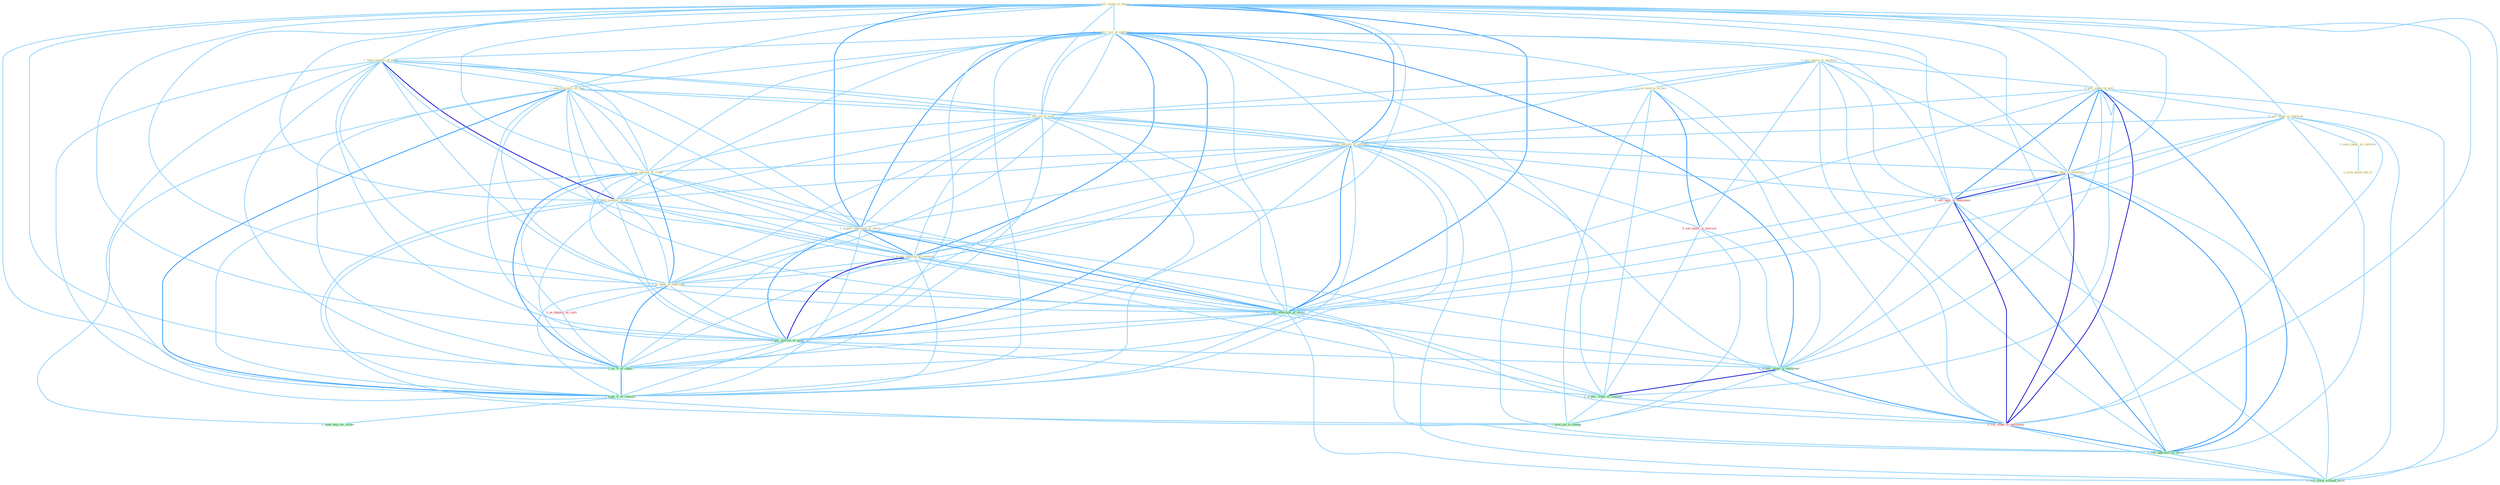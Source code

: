 Graph G{ 
    node
    [shape=polygon,style=filled,width=.5,height=.06,color="#BDFCC9",fixedsize=true,fontsize=4,
    fontcolor="#2f4f4f"];
    {node
    [color="#ffffe0", fontcolor="#8b7d6b"] "1_sell_chunk_of_share " "1_see_return_to_portfolio " "1_acquir_rest_of_entitynam " "0_sell_stake_to_unit " "0_sell_them_at_mark-up " "1_hold_smatter_of_bond " "1_seen_chanc_at_commiss " "1_seek_recoveri_of_fund " "0_see_exercis_in_fact " "1_see_lot_of_evid " "1_sell_portion_of_portfolio " "0_sell_busi_to_entitynam " "1_us_amount_of_crude " "1_seen_anyth_like_it " "1_hold_smatter_of_secur " "1_acquir_othernum_of_share " "1_acquir_million_of_common " "1_us_base_of_othernum "}
{node [color="#fff0f5", fontcolor="#b22222"] "0_sell_oper_to_entitynam " "0_see_vaniti_in_everyon " "0_us_deposit_as_cach " "0_sell_stake_to_entitynam "}
edge [color="#B0E2FF"];

	"1_sell_chunk_of_share " -- "1_acquir_rest_of_entitynam " [w="1", color="#87cefa" ];
	"1_sell_chunk_of_share " -- "0_sell_stake_to_unit " [w="1", color="#87cefa" ];
	"1_sell_chunk_of_share " -- "0_sell_them_at_mark-up " [w="1", color="#87cefa" ];
	"1_sell_chunk_of_share " -- "1_hold_smatter_of_bond " [w="1", color="#87cefa" ];
	"1_sell_chunk_of_share " -- "1_seek_recoveri_of_fund " [w="1", color="#87cefa" ];
	"1_sell_chunk_of_share " -- "1_see_lot_of_evid " [w="1", color="#87cefa" ];
	"1_sell_chunk_of_share " -- "1_sell_portion_of_portfolio " [w="2", color="#1e90ff" , len=0.8];
	"1_sell_chunk_of_share " -- "0_sell_busi_to_entitynam " [w="1", color="#87cefa" ];
	"1_sell_chunk_of_share " -- "1_us_amount_of_crude " [w="1", color="#87cefa" ];
	"1_sell_chunk_of_share " -- "1_hold_smatter_of_secur " [w="1", color="#87cefa" ];
	"1_sell_chunk_of_share " -- "1_acquir_othernum_of_share " [w="2", color="#1e90ff" , len=0.8];
	"1_sell_chunk_of_share " -- "1_acquir_million_of_common " [w="1", color="#87cefa" ];
	"1_sell_chunk_of_share " -- "1_us_base_of_othernum " [w="1", color="#87cefa" ];
	"1_sell_chunk_of_share " -- "0_sell_oper_to_entitynam " [w="1", color="#87cefa" ];
	"1_sell_chunk_of_share " -- "1_sell_othernum_of_model " [w="2", color="#1e90ff" , len=0.8];
	"1_sell_chunk_of_share " -- "1_acquir_million_of_asset " [w="1", color="#87cefa" ];
	"1_sell_chunk_of_share " -- "0_sell_stake_to_entitynam " [w="1", color="#87cefa" ];
	"1_sell_chunk_of_share " -- "1_us_%_of_capac " [w="1", color="#87cefa" ];
	"1_sell_chunk_of_share " -- "1_sell_approach_to_client " [w="1", color="#87cefa" ];
	"1_sell_chunk_of_share " -- "0_sell_stock_without_hitch " [w="1", color="#87cefa" ];
	"1_sell_chunk_of_share " -- "1_seek_%_of_concern " [w="1", color="#87cefa" ];
	"1_see_return_to_portfolio " -- "0_sell_stake_to_unit " [w="1", color="#87cefa" ];
	"1_see_return_to_portfolio " -- "0_see_exercis_in_fact " [w="1", color="#87cefa" ];
	"1_see_return_to_portfolio " -- "1_see_lot_of_evid " [w="1", color="#87cefa" ];
	"1_see_return_to_portfolio " -- "1_sell_portion_of_portfolio " [w="1", color="#87cefa" ];
	"1_see_return_to_portfolio " -- "0_sell_busi_to_entitynam " [w="1", color="#87cefa" ];
	"1_see_return_to_portfolio " -- "0_sell_oper_to_entitynam " [w="1", color="#87cefa" ];
	"1_see_return_to_portfolio " -- "0_see_vaniti_in_everyon " [w="1", color="#87cefa" ];
	"1_see_return_to_portfolio " -- "0_sell_stake_to_entitynam " [w="1", color="#87cefa" ];
	"1_see_return_to_portfolio " -- "1_sell_approach_to_client " [w="1", color="#87cefa" ];
	"1_acquir_rest_of_entitynam " -- "1_hold_smatter_of_bond " [w="1", color="#87cefa" ];
	"1_acquir_rest_of_entitynam " -- "1_seek_recoveri_of_fund " [w="1", color="#87cefa" ];
	"1_acquir_rest_of_entitynam " -- "1_see_lot_of_evid " [w="1", color="#87cefa" ];
	"1_acquir_rest_of_entitynam " -- "1_sell_portion_of_portfolio " [w="1", color="#87cefa" ];
	"1_acquir_rest_of_entitynam " -- "0_sell_busi_to_entitynam " [w="1", color="#87cefa" ];
	"1_acquir_rest_of_entitynam " -- "1_us_amount_of_crude " [w="1", color="#87cefa" ];
	"1_acquir_rest_of_entitynam " -- "1_hold_smatter_of_secur " [w="1", color="#87cefa" ];
	"1_acquir_rest_of_entitynam " -- "1_acquir_othernum_of_share " [w="2", color="#1e90ff" , len=0.8];
	"1_acquir_rest_of_entitynam " -- "1_acquir_million_of_common " [w="2", color="#1e90ff" , len=0.8];
	"1_acquir_rest_of_entitynam " -- "1_us_base_of_othernum " [w="1", color="#87cefa" ];
	"1_acquir_rest_of_entitynam " -- "0_sell_oper_to_entitynam " [w="1", color="#87cefa" ];
	"1_acquir_rest_of_entitynam " -- "1_sell_othernum_of_model " [w="1", color="#87cefa" ];
	"1_acquir_rest_of_entitynam " -- "1_acquir_million_of_asset " [w="2", color="#1e90ff" , len=0.8];
	"1_acquir_rest_of_entitynam " -- "1_acquir_stake_in_entitynam " [w="2", color="#1e90ff" , len=0.8];
	"1_acquir_rest_of_entitynam " -- "1_acquir_stake_in_compani " [w="1", color="#87cefa" ];
	"1_acquir_rest_of_entitynam " -- "0_sell_stake_to_entitynam " [w="1", color="#87cefa" ];
	"1_acquir_rest_of_entitynam " -- "1_us_%_of_capac " [w="1", color="#87cefa" ];
	"1_acquir_rest_of_entitynam " -- "1_seek_%_of_concern " [w="1", color="#87cefa" ];
	"0_sell_stake_to_unit " -- "0_sell_them_at_mark-up " [w="1", color="#87cefa" ];
	"0_sell_stake_to_unit " -- "1_sell_portion_of_portfolio " [w="1", color="#87cefa" ];
	"0_sell_stake_to_unit " -- "0_sell_busi_to_entitynam " [w="2", color="#1e90ff" , len=0.8];
	"0_sell_stake_to_unit " -- "0_sell_oper_to_entitynam " [w="2", color="#1e90ff" , len=0.8];
	"0_sell_stake_to_unit " -- "1_sell_othernum_of_model " [w="1", color="#87cefa" ];
	"0_sell_stake_to_unit " -- "1_acquir_stake_in_entitynam " [w="1", color="#87cefa" ];
	"0_sell_stake_to_unit " -- "1_acquir_stake_in_compani " [w="1", color="#87cefa" ];
	"0_sell_stake_to_unit " -- "0_sell_stake_to_entitynam " [w="3", color="#0000cd" , len=0.6];
	"0_sell_stake_to_unit " -- "1_sell_approach_to_client " [w="2", color="#1e90ff" , len=0.8];
	"0_sell_stake_to_unit " -- "0_sell_stock_without_hitch " [w="1", color="#87cefa" ];
	"0_sell_them_at_mark-up " -- "1_seen_chanc_at_commiss " [w="1", color="#87cefa" ];
	"0_sell_them_at_mark-up " -- "1_sell_portion_of_portfolio " [w="1", color="#87cefa" ];
	"0_sell_them_at_mark-up " -- "0_sell_busi_to_entitynam " [w="1", color="#87cefa" ];
	"0_sell_them_at_mark-up " -- "0_sell_oper_to_entitynam " [w="1", color="#87cefa" ];
	"0_sell_them_at_mark-up " -- "1_sell_othernum_of_model " [w="1", color="#87cefa" ];
	"0_sell_them_at_mark-up " -- "0_sell_stake_to_entitynam " [w="1", color="#87cefa" ];
	"0_sell_them_at_mark-up " -- "1_sell_approach_to_client " [w="1", color="#87cefa" ];
	"0_sell_them_at_mark-up " -- "0_sell_stock_without_hitch " [w="1", color="#87cefa" ];
	"1_hold_smatter_of_bond " -- "1_seek_recoveri_of_fund " [w="1", color="#87cefa" ];
	"1_hold_smatter_of_bond " -- "1_see_lot_of_evid " [w="1", color="#87cefa" ];
	"1_hold_smatter_of_bond " -- "1_sell_portion_of_portfolio " [w="1", color="#87cefa" ];
	"1_hold_smatter_of_bond " -- "1_us_amount_of_crude " [w="1", color="#87cefa" ];
	"1_hold_smatter_of_bond " -- "1_hold_smatter_of_secur " [w="3", color="#0000cd" , len=0.6];
	"1_hold_smatter_of_bond " -- "1_acquir_othernum_of_share " [w="1", color="#87cefa" ];
	"1_hold_smatter_of_bond " -- "1_acquir_million_of_common " [w="1", color="#87cefa" ];
	"1_hold_smatter_of_bond " -- "1_us_base_of_othernum " [w="1", color="#87cefa" ];
	"1_hold_smatter_of_bond " -- "1_sell_othernum_of_model " [w="1", color="#87cefa" ];
	"1_hold_smatter_of_bond " -- "1_acquir_million_of_asset " [w="1", color="#87cefa" ];
	"1_hold_smatter_of_bond " -- "1_us_%_of_capac " [w="1", color="#87cefa" ];
	"1_hold_smatter_of_bond " -- "1_hold_job_in_manag " [w="1", color="#87cefa" ];
	"1_hold_smatter_of_bond " -- "1_seek_%_of_concern " [w="1", color="#87cefa" ];
	"1_seen_chanc_at_commiss " -- "1_seen_anyth_like_it " [w="1", color="#87cefa" ];
	"1_seek_recoveri_of_fund " -- "1_see_lot_of_evid " [w="1", color="#87cefa" ];
	"1_seek_recoveri_of_fund " -- "1_sell_portion_of_portfolio " [w="1", color="#87cefa" ];
	"1_seek_recoveri_of_fund " -- "1_us_amount_of_crude " [w="1", color="#87cefa" ];
	"1_seek_recoveri_of_fund " -- "1_hold_smatter_of_secur " [w="1", color="#87cefa" ];
	"1_seek_recoveri_of_fund " -- "1_acquir_othernum_of_share " [w="1", color="#87cefa" ];
	"1_seek_recoveri_of_fund " -- "1_acquir_million_of_common " [w="1", color="#87cefa" ];
	"1_seek_recoveri_of_fund " -- "1_us_base_of_othernum " [w="1", color="#87cefa" ];
	"1_seek_recoveri_of_fund " -- "1_sell_othernum_of_model " [w="1", color="#87cefa" ];
	"1_seek_recoveri_of_fund " -- "1_acquir_million_of_asset " [w="1", color="#87cefa" ];
	"1_seek_recoveri_of_fund " -- "1_us_%_of_capac " [w="1", color="#87cefa" ];
	"1_seek_recoveri_of_fund " -- "1_seek_%_of_concern " [w="2", color="#1e90ff" , len=0.8];
	"1_seek_recoveri_of_fund " -- "1_seek_help_for_owner " [w="1", color="#87cefa" ];
	"0_see_exercis_in_fact " -- "1_see_lot_of_evid " [w="1", color="#87cefa" ];
	"0_see_exercis_in_fact " -- "0_see_vaniti_in_everyon " [w="2", color="#1e90ff" , len=0.8];
	"0_see_exercis_in_fact " -- "1_acquir_stake_in_entitynam " [w="1", color="#87cefa" ];
	"0_see_exercis_in_fact " -- "1_acquir_stake_in_compani " [w="1", color="#87cefa" ];
	"0_see_exercis_in_fact " -- "1_hold_job_in_manag " [w="1", color="#87cefa" ];
	"1_see_lot_of_evid " -- "1_sell_portion_of_portfolio " [w="1", color="#87cefa" ];
	"1_see_lot_of_evid " -- "1_us_amount_of_crude " [w="1", color="#87cefa" ];
	"1_see_lot_of_evid " -- "1_hold_smatter_of_secur " [w="1", color="#87cefa" ];
	"1_see_lot_of_evid " -- "1_acquir_othernum_of_share " [w="1", color="#87cefa" ];
	"1_see_lot_of_evid " -- "1_acquir_million_of_common " [w="1", color="#87cefa" ];
	"1_see_lot_of_evid " -- "1_us_base_of_othernum " [w="1", color="#87cefa" ];
	"1_see_lot_of_evid " -- "1_sell_othernum_of_model " [w="1", color="#87cefa" ];
	"1_see_lot_of_evid " -- "0_see_vaniti_in_everyon " [w="1", color="#87cefa" ];
	"1_see_lot_of_evid " -- "1_acquir_million_of_asset " [w="1", color="#87cefa" ];
	"1_see_lot_of_evid " -- "1_us_%_of_capac " [w="1", color="#87cefa" ];
	"1_see_lot_of_evid " -- "1_seek_%_of_concern " [w="1", color="#87cefa" ];
	"1_sell_portion_of_portfolio " -- "0_sell_busi_to_entitynam " [w="1", color="#87cefa" ];
	"1_sell_portion_of_portfolio " -- "1_us_amount_of_crude " [w="1", color="#87cefa" ];
	"1_sell_portion_of_portfolio " -- "1_hold_smatter_of_secur " [w="1", color="#87cefa" ];
	"1_sell_portion_of_portfolio " -- "1_acquir_othernum_of_share " [w="1", color="#87cefa" ];
	"1_sell_portion_of_portfolio " -- "1_acquir_million_of_common " [w="1", color="#87cefa" ];
	"1_sell_portion_of_portfolio " -- "1_us_base_of_othernum " [w="1", color="#87cefa" ];
	"1_sell_portion_of_portfolio " -- "0_sell_oper_to_entitynam " [w="1", color="#87cefa" ];
	"1_sell_portion_of_portfolio " -- "1_sell_othernum_of_model " [w="2", color="#1e90ff" , len=0.8];
	"1_sell_portion_of_portfolio " -- "1_acquir_million_of_asset " [w="1", color="#87cefa" ];
	"1_sell_portion_of_portfolio " -- "0_sell_stake_to_entitynam " [w="1", color="#87cefa" ];
	"1_sell_portion_of_portfolio " -- "1_us_%_of_capac " [w="1", color="#87cefa" ];
	"1_sell_portion_of_portfolio " -- "1_sell_approach_to_client " [w="1", color="#87cefa" ];
	"1_sell_portion_of_portfolio " -- "0_sell_stock_without_hitch " [w="1", color="#87cefa" ];
	"1_sell_portion_of_portfolio " -- "1_seek_%_of_concern " [w="1", color="#87cefa" ];
	"0_sell_busi_to_entitynam " -- "0_sell_oper_to_entitynam " [w="3", color="#0000cd" , len=0.6];
	"0_sell_busi_to_entitynam " -- "1_sell_othernum_of_model " [w="1", color="#87cefa" ];
	"0_sell_busi_to_entitynam " -- "1_acquir_stake_in_entitynam " [w="1", color="#87cefa" ];
	"0_sell_busi_to_entitynam " -- "0_sell_stake_to_entitynam " [w="3", color="#0000cd" , len=0.6];
	"0_sell_busi_to_entitynam " -- "1_sell_approach_to_client " [w="2", color="#1e90ff" , len=0.8];
	"0_sell_busi_to_entitynam " -- "0_sell_stock_without_hitch " [w="1", color="#87cefa" ];
	"1_us_amount_of_crude " -- "1_hold_smatter_of_secur " [w="1", color="#87cefa" ];
	"1_us_amount_of_crude " -- "1_acquir_othernum_of_share " [w="1", color="#87cefa" ];
	"1_us_amount_of_crude " -- "1_acquir_million_of_common " [w="1", color="#87cefa" ];
	"1_us_amount_of_crude " -- "1_us_base_of_othernum " [w="2", color="#1e90ff" , len=0.8];
	"1_us_amount_of_crude " -- "1_sell_othernum_of_model " [w="1", color="#87cefa" ];
	"1_us_amount_of_crude " -- "1_acquir_million_of_asset " [w="1", color="#87cefa" ];
	"1_us_amount_of_crude " -- "0_us_deposit_as_cach " [w="1", color="#87cefa" ];
	"1_us_amount_of_crude " -- "1_us_%_of_capac " [w="2", color="#1e90ff" , len=0.8];
	"1_us_amount_of_crude " -- "1_seek_%_of_concern " [w="1", color="#87cefa" ];
	"1_hold_smatter_of_secur " -- "1_acquir_othernum_of_share " [w="1", color="#87cefa" ];
	"1_hold_smatter_of_secur " -- "1_acquir_million_of_common " [w="1", color="#87cefa" ];
	"1_hold_smatter_of_secur " -- "1_us_base_of_othernum " [w="1", color="#87cefa" ];
	"1_hold_smatter_of_secur " -- "1_sell_othernum_of_model " [w="1", color="#87cefa" ];
	"1_hold_smatter_of_secur " -- "1_acquir_million_of_asset " [w="1", color="#87cefa" ];
	"1_hold_smatter_of_secur " -- "1_us_%_of_capac " [w="1", color="#87cefa" ];
	"1_hold_smatter_of_secur " -- "1_hold_job_in_manag " [w="1", color="#87cefa" ];
	"1_hold_smatter_of_secur " -- "1_seek_%_of_concern " [w="1", color="#87cefa" ];
	"1_acquir_othernum_of_share " -- "1_acquir_million_of_common " [w="2", color="#1e90ff" , len=0.8];
	"1_acquir_othernum_of_share " -- "1_us_base_of_othernum " [w="1", color="#87cefa" ];
	"1_acquir_othernum_of_share " -- "1_sell_othernum_of_model " [w="2", color="#1e90ff" , len=0.8];
	"1_acquir_othernum_of_share " -- "1_acquir_million_of_asset " [w="2", color="#1e90ff" , len=0.8];
	"1_acquir_othernum_of_share " -- "1_acquir_stake_in_entitynam " [w="1", color="#87cefa" ];
	"1_acquir_othernum_of_share " -- "1_acquir_stake_in_compani " [w="1", color="#87cefa" ];
	"1_acquir_othernum_of_share " -- "1_us_%_of_capac " [w="1", color="#87cefa" ];
	"1_acquir_othernum_of_share " -- "1_seek_%_of_concern " [w="1", color="#87cefa" ];
	"1_acquir_million_of_common " -- "1_us_base_of_othernum " [w="1", color="#87cefa" ];
	"1_acquir_million_of_common " -- "1_sell_othernum_of_model " [w="1", color="#87cefa" ];
	"1_acquir_million_of_common " -- "1_acquir_million_of_asset " [w="3", color="#0000cd" , len=0.6];
	"1_acquir_million_of_common " -- "1_acquir_stake_in_entitynam " [w="1", color="#87cefa" ];
	"1_acquir_million_of_common " -- "1_acquir_stake_in_compani " [w="1", color="#87cefa" ];
	"1_acquir_million_of_common " -- "1_us_%_of_capac " [w="1", color="#87cefa" ];
	"1_acquir_million_of_common " -- "1_seek_%_of_concern " [w="1", color="#87cefa" ];
	"1_us_base_of_othernum " -- "1_sell_othernum_of_model " [w="1", color="#87cefa" ];
	"1_us_base_of_othernum " -- "1_acquir_million_of_asset " [w="1", color="#87cefa" ];
	"1_us_base_of_othernum " -- "0_us_deposit_as_cach " [w="1", color="#87cefa" ];
	"1_us_base_of_othernum " -- "1_us_%_of_capac " [w="2", color="#1e90ff" , len=0.8];
	"1_us_base_of_othernum " -- "1_seek_%_of_concern " [w="1", color="#87cefa" ];
	"0_sell_oper_to_entitynam " -- "1_sell_othernum_of_model " [w="1", color="#87cefa" ];
	"0_sell_oper_to_entitynam " -- "1_acquir_stake_in_entitynam " [w="1", color="#87cefa" ];
	"0_sell_oper_to_entitynam " -- "0_sell_stake_to_entitynam " [w="3", color="#0000cd" , len=0.6];
	"0_sell_oper_to_entitynam " -- "1_sell_approach_to_client " [w="2", color="#1e90ff" , len=0.8];
	"0_sell_oper_to_entitynam " -- "0_sell_stock_without_hitch " [w="1", color="#87cefa" ];
	"1_sell_othernum_of_model " -- "1_acquir_million_of_asset " [w="1", color="#87cefa" ];
	"1_sell_othernum_of_model " -- "0_sell_stake_to_entitynam " [w="1", color="#87cefa" ];
	"1_sell_othernum_of_model " -- "1_us_%_of_capac " [w="1", color="#87cefa" ];
	"1_sell_othernum_of_model " -- "1_sell_approach_to_client " [w="1", color="#87cefa" ];
	"1_sell_othernum_of_model " -- "0_sell_stock_without_hitch " [w="1", color="#87cefa" ];
	"1_sell_othernum_of_model " -- "1_seek_%_of_concern " [w="1", color="#87cefa" ];
	"0_see_vaniti_in_everyon " -- "1_acquir_stake_in_entitynam " [w="1", color="#87cefa" ];
	"0_see_vaniti_in_everyon " -- "1_acquir_stake_in_compani " [w="1", color="#87cefa" ];
	"0_see_vaniti_in_everyon " -- "1_hold_job_in_manag " [w="1", color="#87cefa" ];
	"1_acquir_million_of_asset " -- "1_acquir_stake_in_entitynam " [w="1", color="#87cefa" ];
	"1_acquir_million_of_asset " -- "1_acquir_stake_in_compani " [w="1", color="#87cefa" ];
	"1_acquir_million_of_asset " -- "1_us_%_of_capac " [w="1", color="#87cefa" ];
	"1_acquir_million_of_asset " -- "1_seek_%_of_concern " [w="1", color="#87cefa" ];
	"0_us_deposit_as_cach " -- "1_us_%_of_capac " [w="1", color="#87cefa" ];
	"1_acquir_stake_in_entitynam " -- "1_acquir_stake_in_compani " [w="3", color="#0000cd" , len=0.6];
	"1_acquir_stake_in_entitynam " -- "0_sell_stake_to_entitynam " [w="2", color="#1e90ff" , len=0.8];
	"1_acquir_stake_in_entitynam " -- "1_hold_job_in_manag " [w="1", color="#87cefa" ];
	"1_acquir_stake_in_compani " -- "0_sell_stake_to_entitynam " [w="1", color="#87cefa" ];
	"1_acquir_stake_in_compani " -- "1_hold_job_in_manag " [w="1", color="#87cefa" ];
	"0_sell_stake_to_entitynam " -- "1_sell_approach_to_client " [w="2", color="#1e90ff" , len=0.8];
	"0_sell_stake_to_entitynam " -- "0_sell_stock_without_hitch " [w="1", color="#87cefa" ];
	"1_us_%_of_capac " -- "1_seek_%_of_concern " [w="2", color="#1e90ff" , len=0.8];
	"1_sell_approach_to_client " -- "0_sell_stock_without_hitch " [w="1", color="#87cefa" ];
	"1_seek_%_of_concern " -- "1_seek_help_for_owner " [w="1", color="#87cefa" ];
}